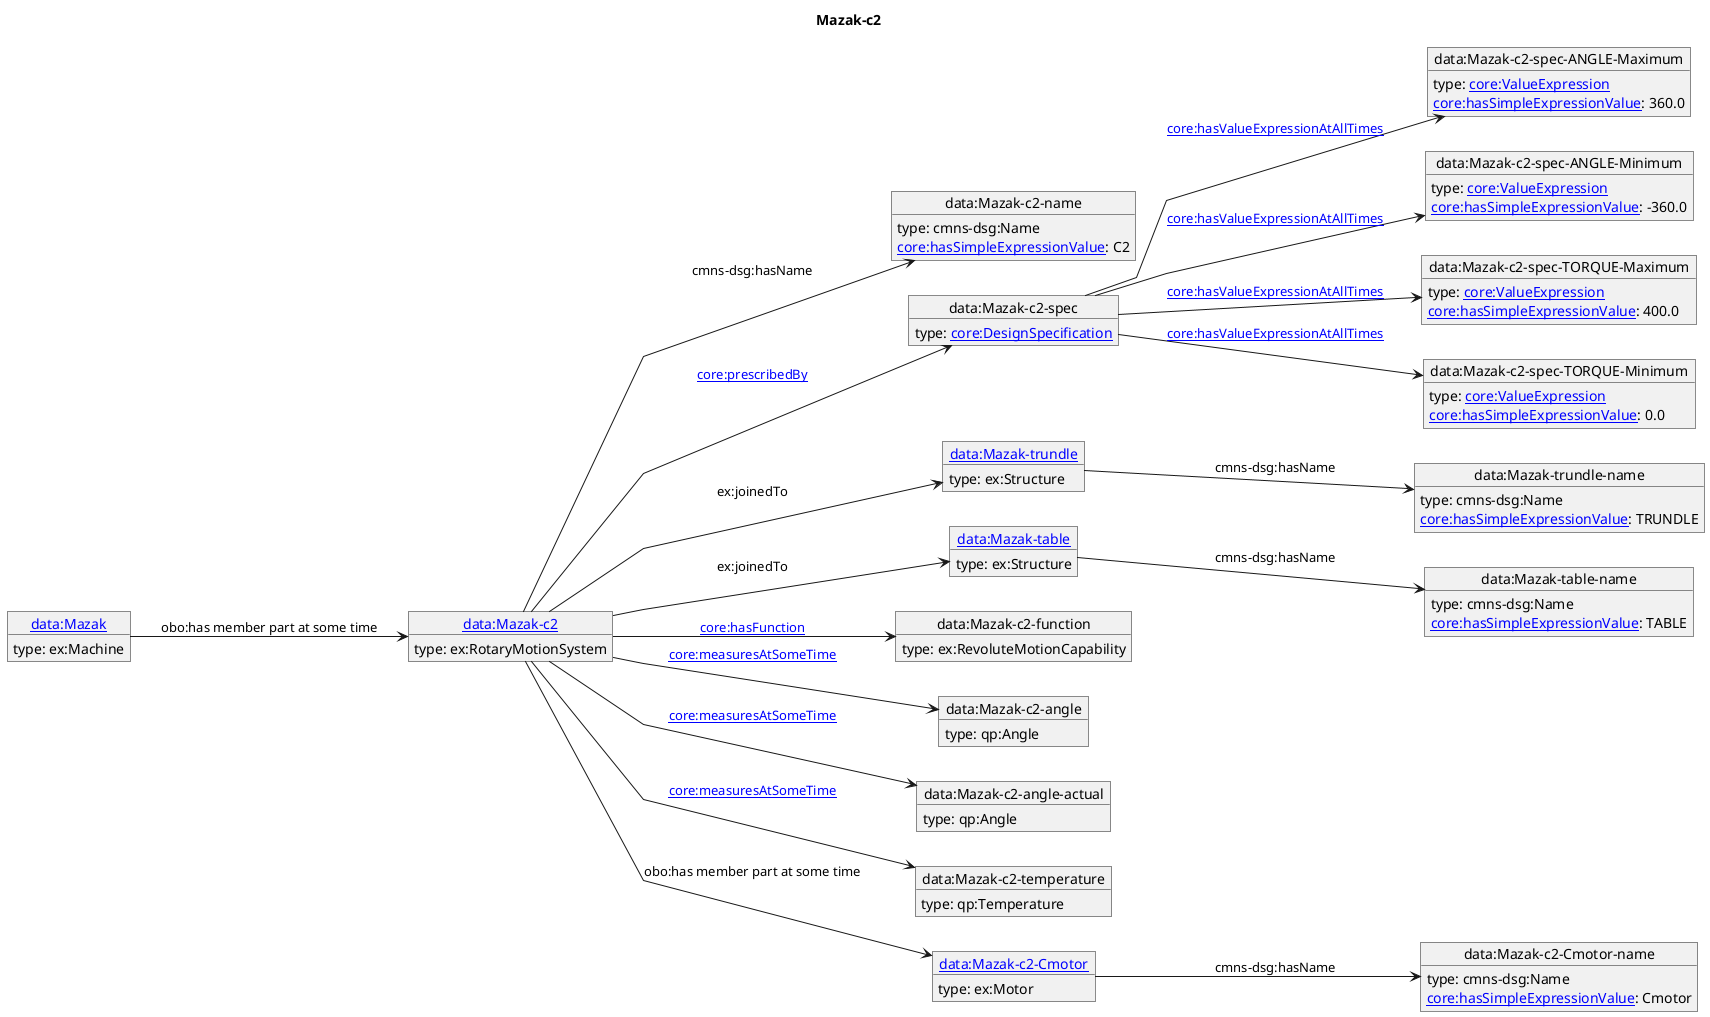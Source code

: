 @startuml
skinparam linetype polyline
left to right direction
title Mazak-c2
object "[[./Mazak-c2.html data:Mazak-c2]]" as o1 {
 type: ex:RotaryMotionSystem 
}
object "data:Mazak-c2-name" as o2 {
 type: cmns-dsg:Name 
}
object "data:Mazak-c2-spec" as o3 {
 type: [[https://spec.industrialontologies.org/ontology/core/Core/DesignSpecification core:DesignSpecification]] 
}
object "data:Mazak-c2-spec-ANGLE-Maximum" as o4 {
 type: [[https://spec.industrialontologies.org/ontology/core/Core/ValueExpression core:ValueExpression]] 
}
object "data:Mazak-c2-spec-ANGLE-Minimum" as o5 {
 type: [[https://spec.industrialontologies.org/ontology/core/Core/ValueExpression core:ValueExpression]] 
}
object "data:Mazak-c2-spec-TORQUE-Maximum" as o6 {
 type: [[https://spec.industrialontologies.org/ontology/core/Core/ValueExpression core:ValueExpression]] 
}
object "data:Mazak-c2-spec-TORQUE-Minimum" as o7 {
 type: [[https://spec.industrialontologies.org/ontology/core/Core/ValueExpression core:ValueExpression]] 
}
object "[[./Mazak-trundle.html data:Mazak-trundle]]" as o8 {
 type: ex:Structure 
}
object "data:Mazak-trundle-name" as o9 {
 type: cmns-dsg:Name 
}
object "[[./Mazak-table.html data:Mazak-table]]" as o10 {
 type: ex:Structure 
}
object "data:Mazak-table-name" as o11 {
 type: cmns-dsg:Name 
}
object "data:Mazak-c2-function" as o12 {
 type: ex:RevoluteMotionCapability 
}
object "data:Mazak-c2-angle" as o13 {
 type: qp:Angle 
}
object "data:Mazak-c2-angle-actual" as o14 {
 type: qp:Angle 
}
object "data:Mazak-c2-temperature" as o15 {
 type: qp:Temperature 
}
object "[[./Mazak-c2-Cmotor.html data:Mazak-c2-Cmotor]]" as o16 {
 type: ex:Motor 
}
object "data:Mazak-c2-Cmotor-name" as o17 {
 type: cmns-dsg:Name 
}
object "[[./Mazak.html data:Mazak]]" as o18 {
 type: ex:Machine 
}
o1 --> o2 : cmns-dsg:hasName
o2 : [[https://spec.industrialontologies.org/ontology/core/Core/hasSimpleExpressionValue core:hasSimpleExpressionValue]]: C2
o1 --> o3 : [[https://spec.industrialontologies.org/ontology/core/Core/prescribedBy core:prescribedBy]]
o3 --> o4 : [[https://spec.industrialontologies.org/ontology/core/Core/hasValueExpressionAtAllTimes core:hasValueExpressionAtAllTimes]]
o4 : [[https://spec.industrialontologies.org/ontology/core/Core/hasSimpleExpressionValue core:hasSimpleExpressionValue]]: 360.0
o3 --> o5 : [[https://spec.industrialontologies.org/ontology/core/Core/hasValueExpressionAtAllTimes core:hasValueExpressionAtAllTimes]]
o5 : [[https://spec.industrialontologies.org/ontology/core/Core/hasSimpleExpressionValue core:hasSimpleExpressionValue]]: -360.0
o3 --> o6 : [[https://spec.industrialontologies.org/ontology/core/Core/hasValueExpressionAtAllTimes core:hasValueExpressionAtAllTimes]]
o6 : [[https://spec.industrialontologies.org/ontology/core/Core/hasSimpleExpressionValue core:hasSimpleExpressionValue]]: 400.0
o3 --> o7 : [[https://spec.industrialontologies.org/ontology/core/Core/hasValueExpressionAtAllTimes core:hasValueExpressionAtAllTimes]]
o7 : [[https://spec.industrialontologies.org/ontology/core/Core/hasSimpleExpressionValue core:hasSimpleExpressionValue]]: 0.0
o1 --> o8 : ex:joinedTo
o8 --> o9 : cmns-dsg:hasName
o9 : [[https://spec.industrialontologies.org/ontology/core/Core/hasSimpleExpressionValue core:hasSimpleExpressionValue]]: TRUNDLE
o1 --> o10 : ex:joinedTo
o10 --> o11 : cmns-dsg:hasName
o11 : [[https://spec.industrialontologies.org/ontology/core/Core/hasSimpleExpressionValue core:hasSimpleExpressionValue]]: TABLE
o1 --> o12 : [[https://spec.industrialontologies.org/ontology/core/Core/hasFunction core:hasFunction]]
o1 --> o13 : [[https://spec.industrialontologies.org/ontology/core/Core/measuresAtSomeTime core:measuresAtSomeTime]]
o1 --> o14 : [[https://spec.industrialontologies.org/ontology/core/Core/measuresAtSomeTime core:measuresAtSomeTime]]
o1 --> o15 : [[https://spec.industrialontologies.org/ontology/core/Core/measuresAtSomeTime core:measuresAtSomeTime]]
o1 --> o16 : obo:has member part at some time
o16 --> o17 : cmns-dsg:hasName
o17 : [[https://spec.industrialontologies.org/ontology/core/Core/hasSimpleExpressionValue core:hasSimpleExpressionValue]]: Cmotor
o18 --> o1 : obo:has member part at some time
@enduml

